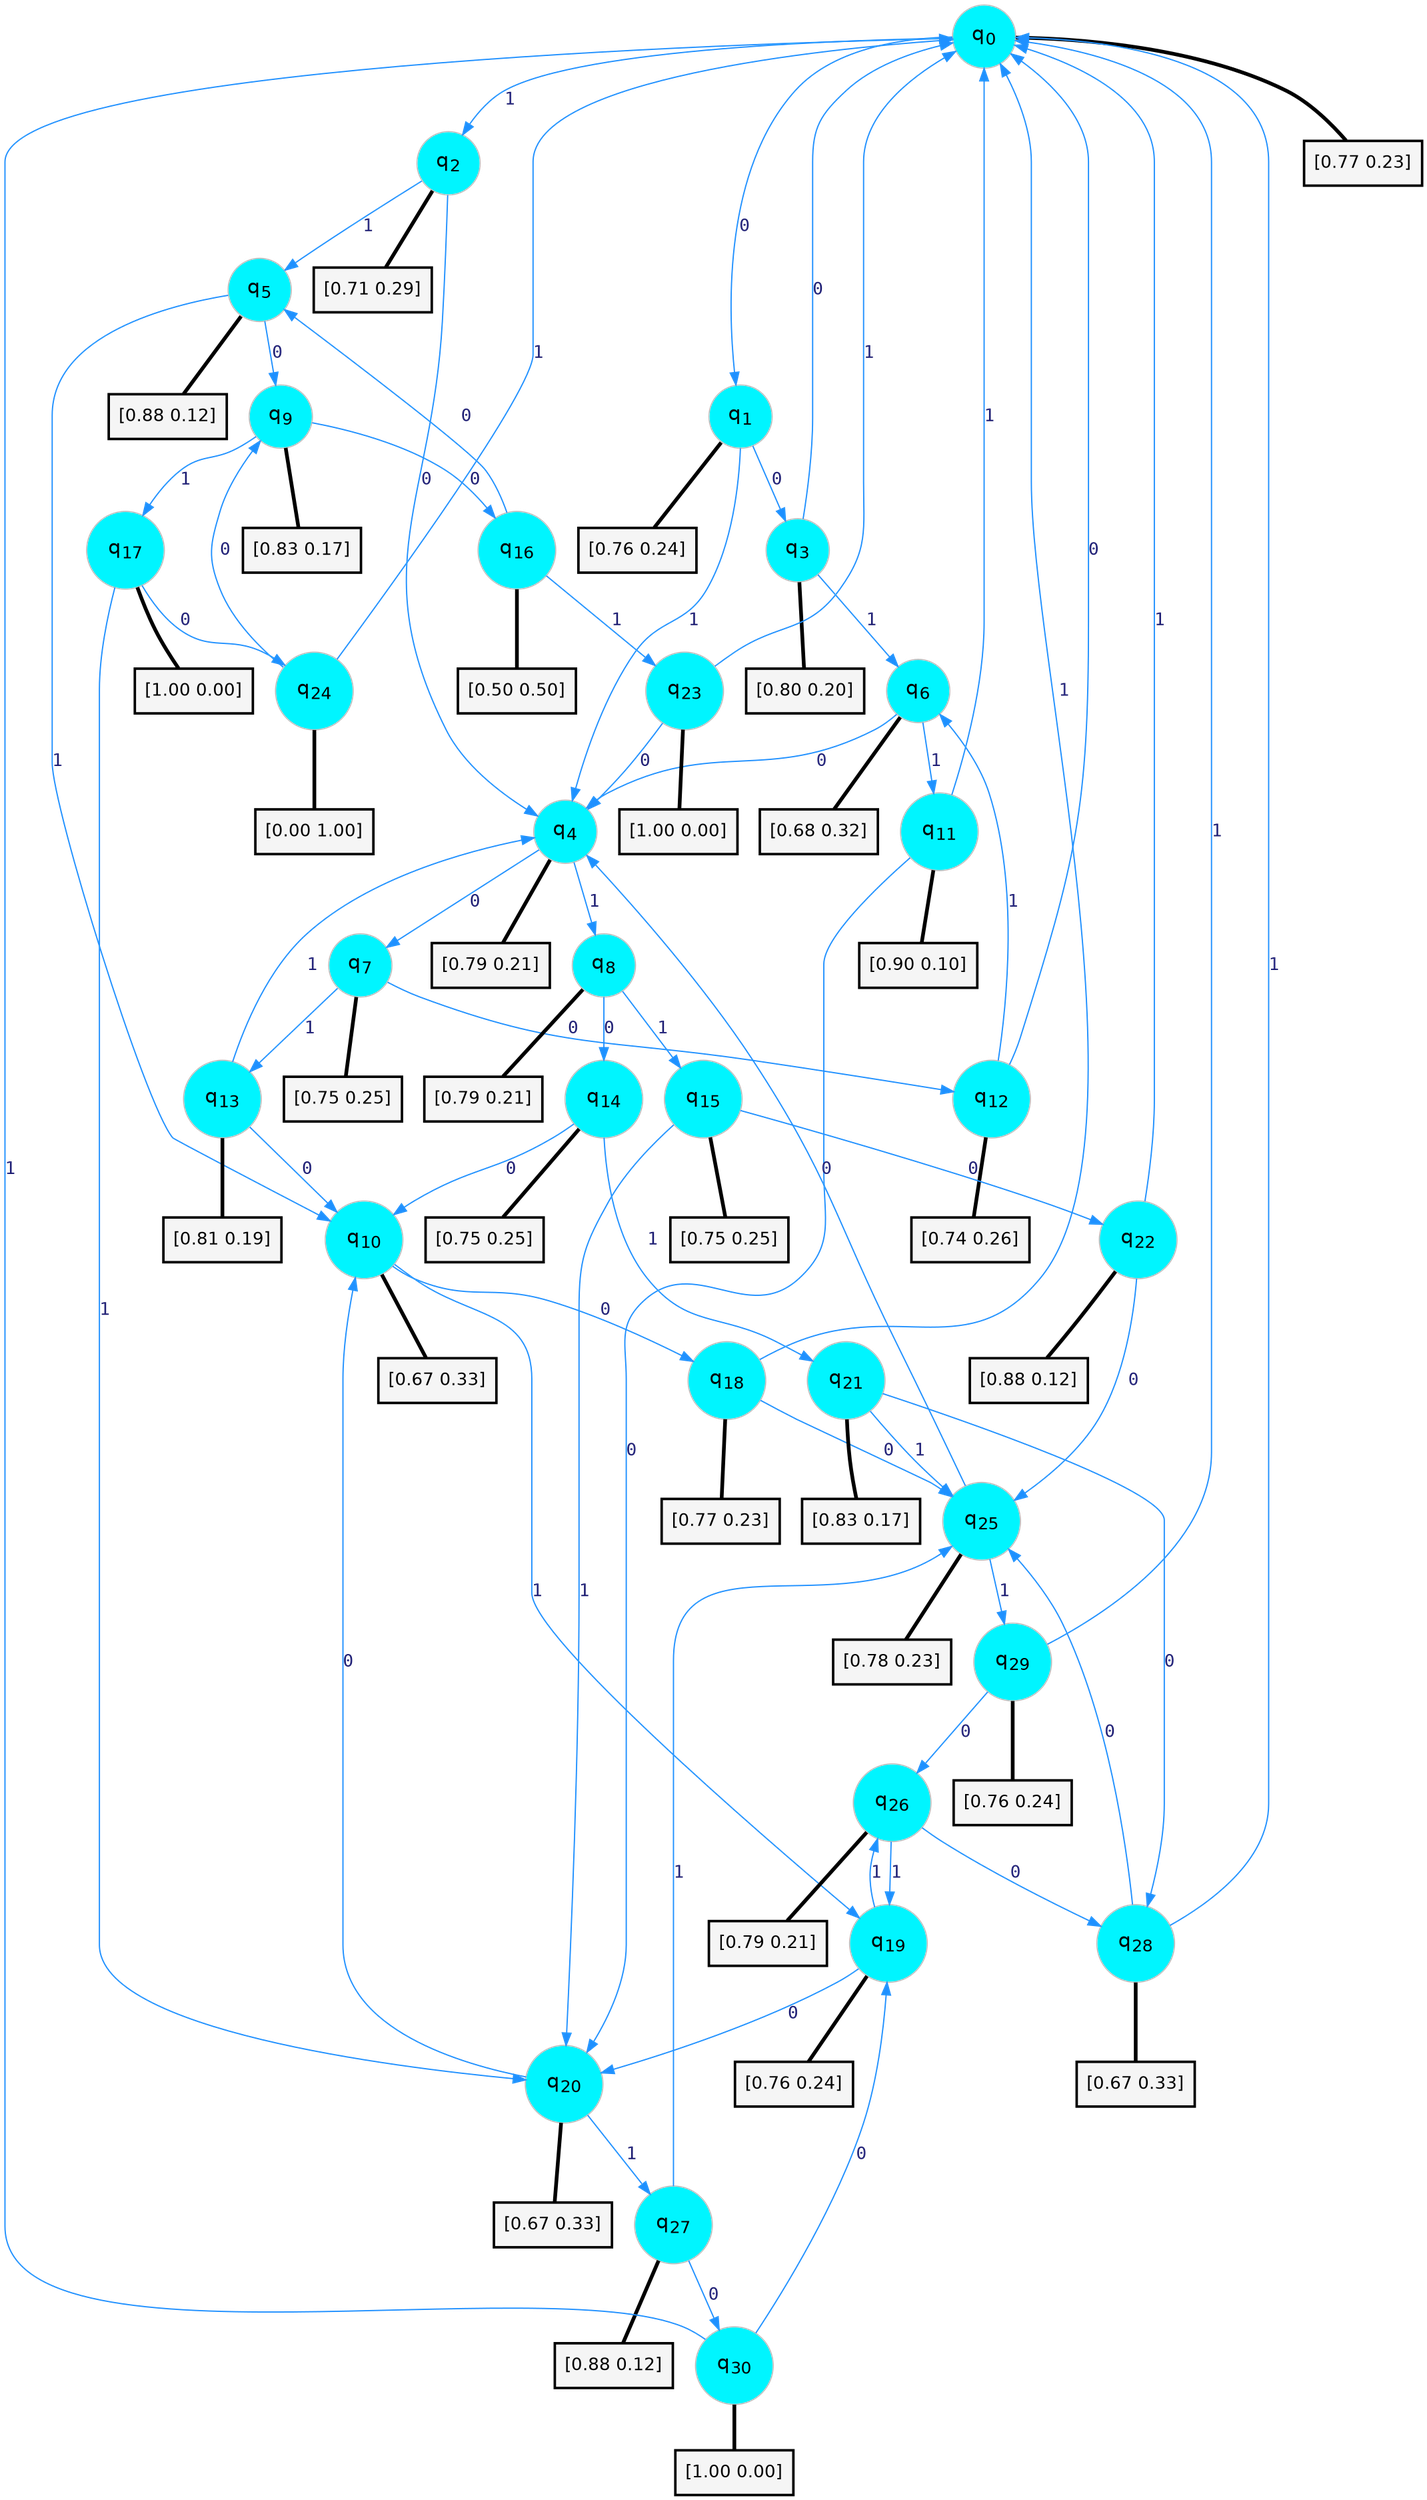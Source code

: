 digraph G {
graph [
bgcolor=transparent, dpi=300, rankdir=TD, size="40,25"];
node [
color=gray, fillcolor=turquoise1, fontcolor=black, fontname=Helvetica, fontsize=16, fontweight=bold, shape=circle, style=filled];
edge [
arrowsize=1, color=dodgerblue1, fontcolor=midnightblue, fontname=courier, fontweight=bold, penwidth=1, style=solid, weight=20];
0[label=<q<SUB>0</SUB>>];
1[label=<q<SUB>1</SUB>>];
2[label=<q<SUB>2</SUB>>];
3[label=<q<SUB>3</SUB>>];
4[label=<q<SUB>4</SUB>>];
5[label=<q<SUB>5</SUB>>];
6[label=<q<SUB>6</SUB>>];
7[label=<q<SUB>7</SUB>>];
8[label=<q<SUB>8</SUB>>];
9[label=<q<SUB>9</SUB>>];
10[label=<q<SUB>10</SUB>>];
11[label=<q<SUB>11</SUB>>];
12[label=<q<SUB>12</SUB>>];
13[label=<q<SUB>13</SUB>>];
14[label=<q<SUB>14</SUB>>];
15[label=<q<SUB>15</SUB>>];
16[label=<q<SUB>16</SUB>>];
17[label=<q<SUB>17</SUB>>];
18[label=<q<SUB>18</SUB>>];
19[label=<q<SUB>19</SUB>>];
20[label=<q<SUB>20</SUB>>];
21[label=<q<SUB>21</SUB>>];
22[label=<q<SUB>22</SUB>>];
23[label=<q<SUB>23</SUB>>];
24[label=<q<SUB>24</SUB>>];
25[label=<q<SUB>25</SUB>>];
26[label=<q<SUB>26</SUB>>];
27[label=<q<SUB>27</SUB>>];
28[label=<q<SUB>28</SUB>>];
29[label=<q<SUB>29</SUB>>];
30[label=<q<SUB>30</SUB>>];
31[label="[0.77 0.23]", shape=box,fontcolor=black, fontname=Helvetica, fontsize=14, penwidth=2, fillcolor=whitesmoke,color=black];
32[label="[0.76 0.24]", shape=box,fontcolor=black, fontname=Helvetica, fontsize=14, penwidth=2, fillcolor=whitesmoke,color=black];
33[label="[0.71 0.29]", shape=box,fontcolor=black, fontname=Helvetica, fontsize=14, penwidth=2, fillcolor=whitesmoke,color=black];
34[label="[0.80 0.20]", shape=box,fontcolor=black, fontname=Helvetica, fontsize=14, penwidth=2, fillcolor=whitesmoke,color=black];
35[label="[0.79 0.21]", shape=box,fontcolor=black, fontname=Helvetica, fontsize=14, penwidth=2, fillcolor=whitesmoke,color=black];
36[label="[0.88 0.12]", shape=box,fontcolor=black, fontname=Helvetica, fontsize=14, penwidth=2, fillcolor=whitesmoke,color=black];
37[label="[0.68 0.32]", shape=box,fontcolor=black, fontname=Helvetica, fontsize=14, penwidth=2, fillcolor=whitesmoke,color=black];
38[label="[0.75 0.25]", shape=box,fontcolor=black, fontname=Helvetica, fontsize=14, penwidth=2, fillcolor=whitesmoke,color=black];
39[label="[0.79 0.21]", shape=box,fontcolor=black, fontname=Helvetica, fontsize=14, penwidth=2, fillcolor=whitesmoke,color=black];
40[label="[0.83 0.17]", shape=box,fontcolor=black, fontname=Helvetica, fontsize=14, penwidth=2, fillcolor=whitesmoke,color=black];
41[label="[0.67 0.33]", shape=box,fontcolor=black, fontname=Helvetica, fontsize=14, penwidth=2, fillcolor=whitesmoke,color=black];
42[label="[0.90 0.10]", shape=box,fontcolor=black, fontname=Helvetica, fontsize=14, penwidth=2, fillcolor=whitesmoke,color=black];
43[label="[0.74 0.26]", shape=box,fontcolor=black, fontname=Helvetica, fontsize=14, penwidth=2, fillcolor=whitesmoke,color=black];
44[label="[0.81 0.19]", shape=box,fontcolor=black, fontname=Helvetica, fontsize=14, penwidth=2, fillcolor=whitesmoke,color=black];
45[label="[0.75 0.25]", shape=box,fontcolor=black, fontname=Helvetica, fontsize=14, penwidth=2, fillcolor=whitesmoke,color=black];
46[label="[0.75 0.25]", shape=box,fontcolor=black, fontname=Helvetica, fontsize=14, penwidth=2, fillcolor=whitesmoke,color=black];
47[label="[0.50 0.50]", shape=box,fontcolor=black, fontname=Helvetica, fontsize=14, penwidth=2, fillcolor=whitesmoke,color=black];
48[label="[1.00 0.00]", shape=box,fontcolor=black, fontname=Helvetica, fontsize=14, penwidth=2, fillcolor=whitesmoke,color=black];
49[label="[0.77 0.23]", shape=box,fontcolor=black, fontname=Helvetica, fontsize=14, penwidth=2, fillcolor=whitesmoke,color=black];
50[label="[0.76 0.24]", shape=box,fontcolor=black, fontname=Helvetica, fontsize=14, penwidth=2, fillcolor=whitesmoke,color=black];
51[label="[0.67 0.33]", shape=box,fontcolor=black, fontname=Helvetica, fontsize=14, penwidth=2, fillcolor=whitesmoke,color=black];
52[label="[0.83 0.17]", shape=box,fontcolor=black, fontname=Helvetica, fontsize=14, penwidth=2, fillcolor=whitesmoke,color=black];
53[label="[0.88 0.12]", shape=box,fontcolor=black, fontname=Helvetica, fontsize=14, penwidth=2, fillcolor=whitesmoke,color=black];
54[label="[1.00 0.00]", shape=box,fontcolor=black, fontname=Helvetica, fontsize=14, penwidth=2, fillcolor=whitesmoke,color=black];
55[label="[0.00 1.00]", shape=box,fontcolor=black, fontname=Helvetica, fontsize=14, penwidth=2, fillcolor=whitesmoke,color=black];
56[label="[0.78 0.23]", shape=box,fontcolor=black, fontname=Helvetica, fontsize=14, penwidth=2, fillcolor=whitesmoke,color=black];
57[label="[0.79 0.21]", shape=box,fontcolor=black, fontname=Helvetica, fontsize=14, penwidth=2, fillcolor=whitesmoke,color=black];
58[label="[0.88 0.12]", shape=box,fontcolor=black, fontname=Helvetica, fontsize=14, penwidth=2, fillcolor=whitesmoke,color=black];
59[label="[0.67 0.33]", shape=box,fontcolor=black, fontname=Helvetica, fontsize=14, penwidth=2, fillcolor=whitesmoke,color=black];
60[label="[0.76 0.24]", shape=box,fontcolor=black, fontname=Helvetica, fontsize=14, penwidth=2, fillcolor=whitesmoke,color=black];
61[label="[1.00 0.00]", shape=box,fontcolor=black, fontname=Helvetica, fontsize=14, penwidth=2, fillcolor=whitesmoke,color=black];
0->1 [label=0];
0->2 [label=1];
0->31 [arrowhead=none, penwidth=3,color=black];
1->3 [label=0];
1->4 [label=1];
1->32 [arrowhead=none, penwidth=3,color=black];
2->4 [label=0];
2->5 [label=1];
2->33 [arrowhead=none, penwidth=3,color=black];
3->0 [label=0];
3->6 [label=1];
3->34 [arrowhead=none, penwidth=3,color=black];
4->7 [label=0];
4->8 [label=1];
4->35 [arrowhead=none, penwidth=3,color=black];
5->9 [label=0];
5->10 [label=1];
5->36 [arrowhead=none, penwidth=3,color=black];
6->4 [label=0];
6->11 [label=1];
6->37 [arrowhead=none, penwidth=3,color=black];
7->12 [label=0];
7->13 [label=1];
7->38 [arrowhead=none, penwidth=3,color=black];
8->14 [label=0];
8->15 [label=1];
8->39 [arrowhead=none, penwidth=3,color=black];
9->16 [label=0];
9->17 [label=1];
9->40 [arrowhead=none, penwidth=3,color=black];
10->18 [label=0];
10->19 [label=1];
10->41 [arrowhead=none, penwidth=3,color=black];
11->20 [label=0];
11->0 [label=1];
11->42 [arrowhead=none, penwidth=3,color=black];
12->0 [label=0];
12->6 [label=1];
12->43 [arrowhead=none, penwidth=3,color=black];
13->10 [label=0];
13->4 [label=1];
13->44 [arrowhead=none, penwidth=3,color=black];
14->10 [label=0];
14->21 [label=1];
14->45 [arrowhead=none, penwidth=3,color=black];
15->22 [label=0];
15->20 [label=1];
15->46 [arrowhead=none, penwidth=3,color=black];
16->5 [label=0];
16->23 [label=1];
16->47 [arrowhead=none, penwidth=3,color=black];
17->24 [label=0];
17->20 [label=1];
17->48 [arrowhead=none, penwidth=3,color=black];
18->25 [label=0];
18->0 [label=1];
18->49 [arrowhead=none, penwidth=3,color=black];
19->20 [label=0];
19->26 [label=1];
19->50 [arrowhead=none, penwidth=3,color=black];
20->10 [label=0];
20->27 [label=1];
20->51 [arrowhead=none, penwidth=3,color=black];
21->28 [label=0];
21->25 [label=1];
21->52 [arrowhead=none, penwidth=3,color=black];
22->25 [label=0];
22->0 [label=1];
22->53 [arrowhead=none, penwidth=3,color=black];
23->4 [label=0];
23->0 [label=1];
23->54 [arrowhead=none, penwidth=3,color=black];
24->9 [label=0];
24->0 [label=1];
24->55 [arrowhead=none, penwidth=3,color=black];
25->4 [label=0];
25->29 [label=1];
25->56 [arrowhead=none, penwidth=3,color=black];
26->28 [label=0];
26->19 [label=1];
26->57 [arrowhead=none, penwidth=3,color=black];
27->30 [label=0];
27->25 [label=1];
27->58 [arrowhead=none, penwidth=3,color=black];
28->25 [label=0];
28->0 [label=1];
28->59 [arrowhead=none, penwidth=3,color=black];
29->26 [label=0];
29->0 [label=1];
29->60 [arrowhead=none, penwidth=3,color=black];
30->19 [label=0];
30->0 [label=1];
30->61 [arrowhead=none, penwidth=3,color=black];
}
